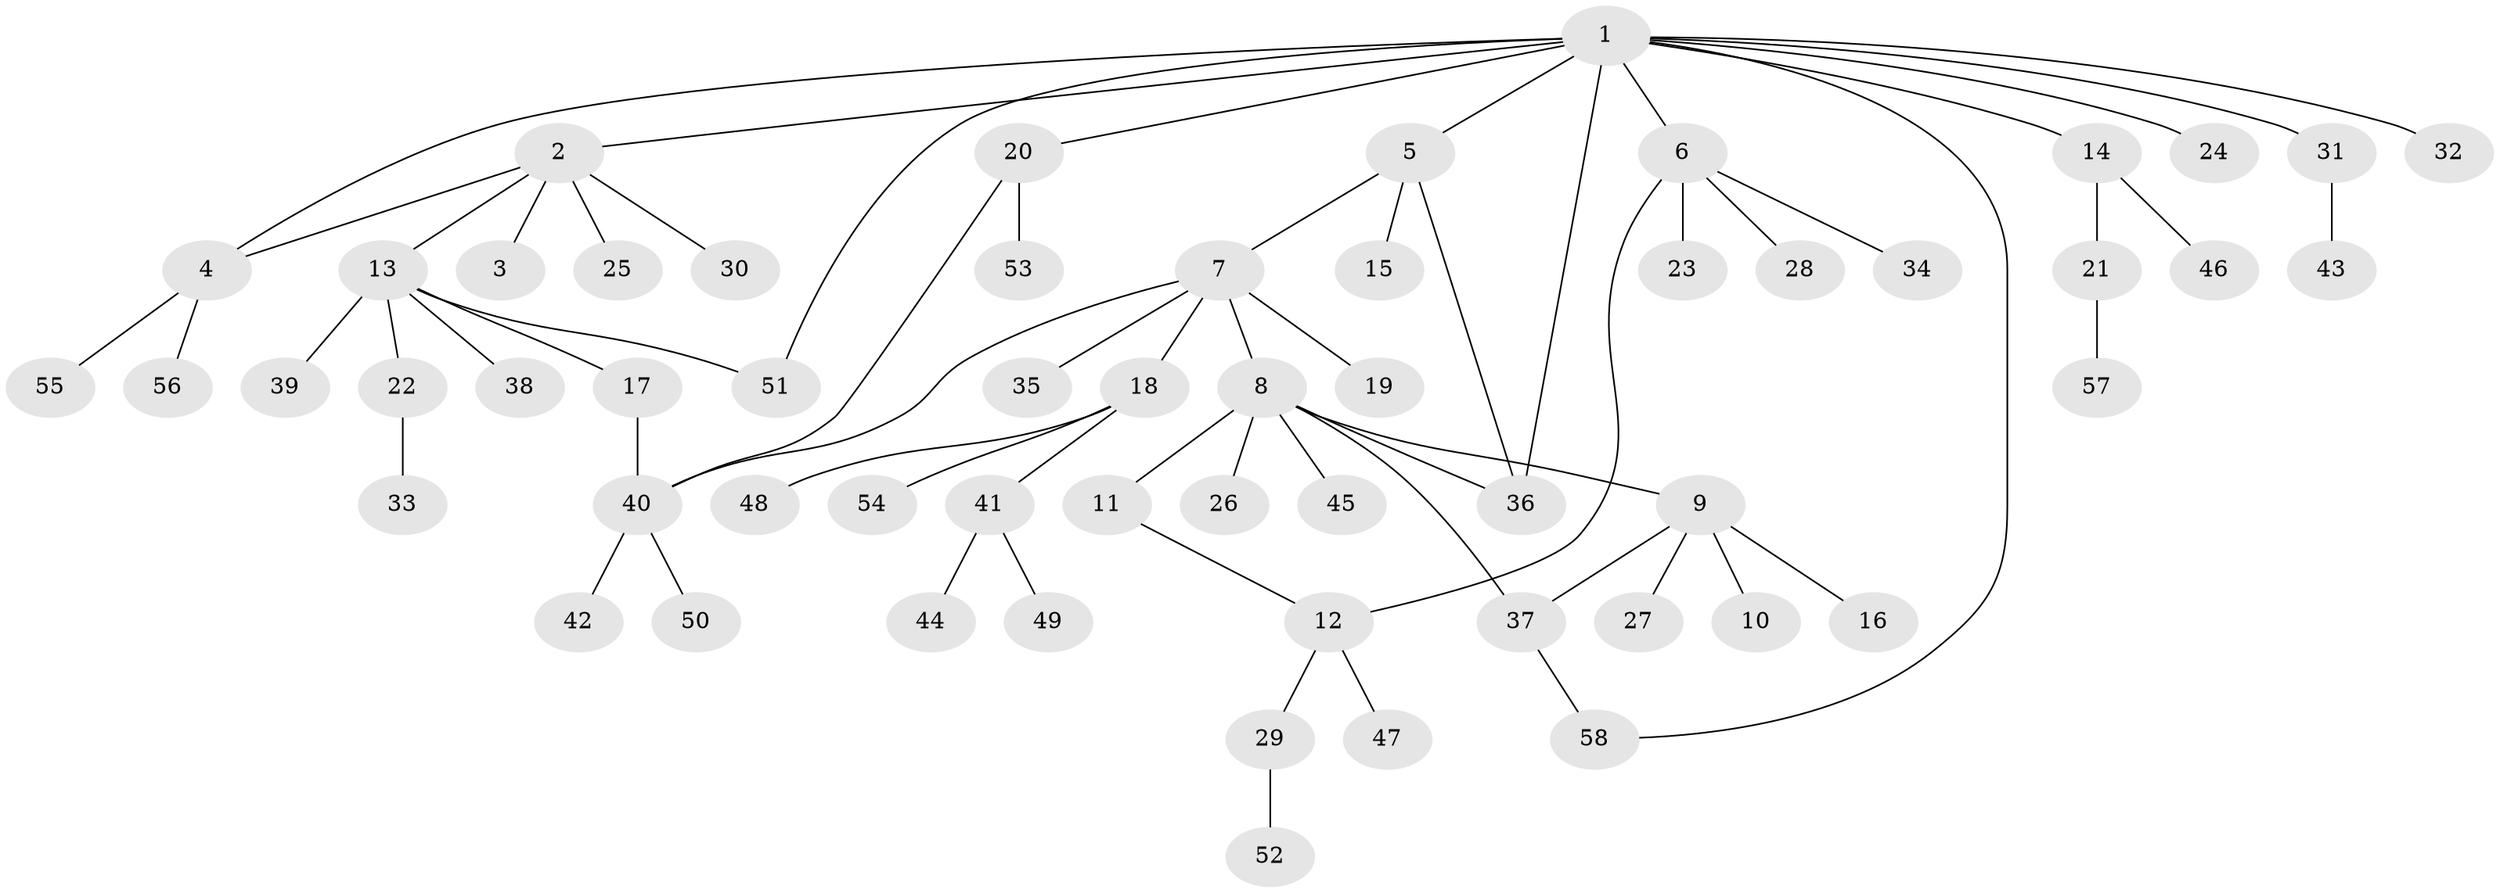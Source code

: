 // Generated by graph-tools (version 1.1) at 2025/26/03/09/25 03:26:05]
// undirected, 58 vertices, 66 edges
graph export_dot {
graph [start="1"]
  node [color=gray90,style=filled];
  1;
  2;
  3;
  4;
  5;
  6;
  7;
  8;
  9;
  10;
  11;
  12;
  13;
  14;
  15;
  16;
  17;
  18;
  19;
  20;
  21;
  22;
  23;
  24;
  25;
  26;
  27;
  28;
  29;
  30;
  31;
  32;
  33;
  34;
  35;
  36;
  37;
  38;
  39;
  40;
  41;
  42;
  43;
  44;
  45;
  46;
  47;
  48;
  49;
  50;
  51;
  52;
  53;
  54;
  55;
  56;
  57;
  58;
  1 -- 2;
  1 -- 4;
  1 -- 5;
  1 -- 6;
  1 -- 14;
  1 -- 20;
  1 -- 24;
  1 -- 31;
  1 -- 32;
  1 -- 36;
  1 -- 51;
  1 -- 58;
  2 -- 3;
  2 -- 4;
  2 -- 13;
  2 -- 25;
  2 -- 30;
  4 -- 55;
  4 -- 56;
  5 -- 7;
  5 -- 15;
  5 -- 36;
  6 -- 12;
  6 -- 23;
  6 -- 28;
  6 -- 34;
  7 -- 8;
  7 -- 18;
  7 -- 19;
  7 -- 35;
  7 -- 40;
  8 -- 9;
  8 -- 11;
  8 -- 26;
  8 -- 36;
  8 -- 37;
  8 -- 45;
  9 -- 10;
  9 -- 16;
  9 -- 27;
  9 -- 37;
  11 -- 12;
  12 -- 29;
  12 -- 47;
  13 -- 17;
  13 -- 22;
  13 -- 38;
  13 -- 39;
  13 -- 51;
  14 -- 21;
  14 -- 46;
  17 -- 40;
  18 -- 41;
  18 -- 48;
  18 -- 54;
  20 -- 40;
  20 -- 53;
  21 -- 57;
  22 -- 33;
  29 -- 52;
  31 -- 43;
  37 -- 58;
  40 -- 42;
  40 -- 50;
  41 -- 44;
  41 -- 49;
}
